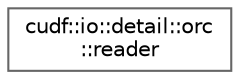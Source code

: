 digraph "类继承关系图"
{
 // LATEX_PDF_SIZE
  bgcolor="transparent";
  edge [fontname=Helvetica,fontsize=10,labelfontname=Helvetica,labelfontsize=10];
  node [fontname=Helvetica,fontsize=10,shape=box,height=0.2,width=0.4];
  rankdir="LR";
  Node0 [id="Node000000",label="cudf::io::detail::orc\l::reader",height=0.2,width=0.4,color="grey40", fillcolor="white", style="filled",URL="$classcudf_1_1io_1_1detail_1_1orc_1_1reader.html",tooltip="Class to read ORC dataset data into columns."];
}
